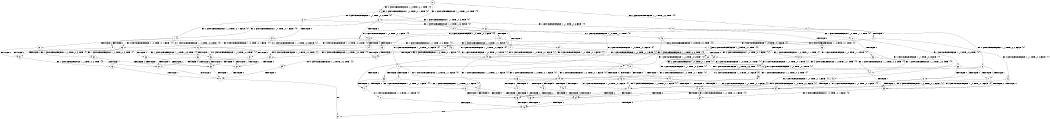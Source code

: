 digraph BCG {
size = "7, 10.5";
center = TRUE;
node [shape = circle];
0 [peripheries = 2];
0 -> 1 [label = "EX !1 !ATOMIC_EXCH_BRANCH (1, +1, TRUE, +0, 3, TRUE) !{0}"];
0 -> 2 [label = "EX !2 !ATOMIC_EXCH_BRANCH (1, +0, TRUE, +0, 1, TRUE) !{0}"];
0 -> 3 [label = "EX !0 !ATOMIC_EXCH_BRANCH (1, +1, TRUE, +0, 2, TRUE) !{0}"];
1 -> 4 [label = "TERMINATE !1"];
1 -> 5 [label = "EX !2 !ATOMIC_EXCH_BRANCH (1, +0, TRUE, +0, 1, FALSE) !{0}"];
1 -> 6 [label = "EX !0 !ATOMIC_EXCH_BRANCH (1, +1, TRUE, +0, 2, FALSE) !{0}"];
2 -> 7 [label = "EX !1 !ATOMIC_EXCH_BRANCH (1, +1, TRUE, +0, 3, TRUE) !{0}"];
2 -> 8 [label = "EX !0 !ATOMIC_EXCH_BRANCH (1, +1, TRUE, +0, 2, TRUE) !{0}"];
2 -> 2 [label = "EX !2 !ATOMIC_EXCH_BRANCH (1, +0, TRUE, +0, 1, TRUE) !{0}"];
3 -> 9 [label = "TERMINATE !0"];
3 -> 10 [label = "EX !1 !ATOMIC_EXCH_BRANCH (1, +1, TRUE, +0, 3, FALSE) !{0}"];
3 -> 11 [label = "EX !2 !ATOMIC_EXCH_BRANCH (1, +0, TRUE, +0, 1, FALSE) !{0}"];
4 -> 12 [label = "EX !2 !ATOMIC_EXCH_BRANCH (1, +0, TRUE, +0, 1, FALSE) !{1}"];
4 -> 13 [label = "EX !0 !ATOMIC_EXCH_BRANCH (1, +1, TRUE, +0, 2, FALSE) !{1}"];
5 -> 14 [label = "TERMINATE !1"];
5 -> 15 [label = "TERMINATE !2"];
5 -> 16 [label = "EX !0 !ATOMIC_EXCH_BRANCH (1, +1, TRUE, +0, 2, TRUE) !{0}"];
6 -> 17 [label = "TERMINATE !1"];
6 -> 18 [label = "TERMINATE !0"];
6 -> 19 [label = "EX !2 !ATOMIC_EXCH_BRANCH (1, +0, TRUE, +0, 1, FALSE) !{0}"];
7 -> 20 [label = "TERMINATE !1"];
7 -> 21 [label = "EX !0 !ATOMIC_EXCH_BRANCH (1, +1, TRUE, +0, 2, FALSE) !{0}"];
7 -> 5 [label = "EX !2 !ATOMIC_EXCH_BRANCH (1, +0, TRUE, +0, 1, FALSE) !{0}"];
8 -> 22 [label = "TERMINATE !0"];
8 -> 23 [label = "EX !1 !ATOMIC_EXCH_BRANCH (1, +1, TRUE, +0, 3, FALSE) !{0}"];
8 -> 11 [label = "EX !2 !ATOMIC_EXCH_BRANCH (1, +0, TRUE, +0, 1, FALSE) !{0}"];
9 -> 24 [label = "EX !1 !ATOMIC_EXCH_BRANCH (1, +1, TRUE, +0, 3, FALSE) !{1}"];
9 -> 25 [label = "EX !2 !ATOMIC_EXCH_BRANCH (1, +0, TRUE, +0, 1, FALSE) !{1}"];
10 -> 26 [label = "TERMINATE !0"];
10 -> 27 [label = "EX !2 !ATOMIC_EXCH_BRANCH (1, +0, TRUE, +0, 1, FALSE) !{0}"];
10 -> 28 [label = "EX !1 !ATOMIC_EXCH_BRANCH (1, +0, TRUE, +1, 1, TRUE) !{0}"];
11 -> 29 [label = "TERMINATE !2"];
11 -> 30 [label = "TERMINATE !0"];
11 -> 16 [label = "EX !1 !ATOMIC_EXCH_BRANCH (1, +1, TRUE, +0, 3, TRUE) !{0}"];
12 -> 31 [label = "TERMINATE !2"];
12 -> 32 [label = "EX !0 !ATOMIC_EXCH_BRANCH (1, +1, TRUE, +0, 2, TRUE) !{1}"];
13 -> 33 [label = "TERMINATE !0"];
13 -> 34 [label = "EX !2 !ATOMIC_EXCH_BRANCH (1, +0, TRUE, +0, 1, FALSE) !{1}"];
14 -> 31 [label = "TERMINATE !2"];
14 -> 32 [label = "EX !0 !ATOMIC_EXCH_BRANCH (1, +1, TRUE, +0, 2, TRUE) !{1}"];
15 -> 31 [label = "TERMINATE !1"];
15 -> 35 [label = "EX !0 !ATOMIC_EXCH_BRANCH (1, +1, TRUE, +0, 2, TRUE) !{1}"];
16 -> 36 [label = "TERMINATE !1"];
16 -> 37 [label = "TERMINATE !2"];
16 -> 38 [label = "TERMINATE !0"];
17 -> 33 [label = "TERMINATE !0"];
17 -> 34 [label = "EX !2 !ATOMIC_EXCH_BRANCH (1, +0, TRUE, +0, 1, FALSE) !{1}"];
18 -> 33 [label = "TERMINATE !1"];
18 -> 39 [label = "EX !2 !ATOMIC_EXCH_BRANCH (1, +0, TRUE, +0, 1, FALSE) !{1}"];
19 -> 40 [label = "TERMINATE !1"];
19 -> 41 [label = "TERMINATE !2"];
19 -> 42 [label = "TERMINATE !0"];
20 -> 12 [label = "EX !2 !ATOMIC_EXCH_BRANCH (1, +0, TRUE, +0, 1, FALSE) !{1}"];
20 -> 43 [label = "EX !0 !ATOMIC_EXCH_BRANCH (1, +1, TRUE, +0, 2, FALSE) !{1}"];
21 -> 44 [label = "TERMINATE !1"];
21 -> 45 [label = "TERMINATE !0"];
21 -> 19 [label = "EX !2 !ATOMIC_EXCH_BRANCH (1, +0, TRUE, +0, 1, FALSE) !{0}"];
22 -> 25 [label = "EX !2 !ATOMIC_EXCH_BRANCH (1, +0, TRUE, +0, 1, FALSE) !{1}"];
22 -> 46 [label = "EX !1 !ATOMIC_EXCH_BRANCH (1, +1, TRUE, +0, 3, FALSE) !{1}"];
23 -> 47 [label = "TERMINATE !0"];
23 -> 27 [label = "EX !2 !ATOMIC_EXCH_BRANCH (1, +0, TRUE, +0, 1, FALSE) !{0}"];
23 -> 48 [label = "EX !1 !ATOMIC_EXCH_BRANCH (1, +0, TRUE, +1, 1, TRUE) !{0}"];
24 -> 49 [label = "EX !2 !ATOMIC_EXCH_BRANCH (1, +0, TRUE, +0, 1, FALSE) !{1}"];
24 -> 50 [label = "EX !1 !ATOMIC_EXCH_BRANCH (1, +0, TRUE, +1, 1, TRUE) !{1}"];
25 -> 51 [label = "TERMINATE !2"];
25 -> 52 [label = "EX !1 !ATOMIC_EXCH_BRANCH (1, +1, TRUE, +0, 3, TRUE) !{1}"];
26 -> 50 [label = "EX !1 !ATOMIC_EXCH_BRANCH (1, +0, TRUE, +1, 1, TRUE) !{1}"];
26 -> 49 [label = "EX !2 !ATOMIC_EXCH_BRANCH (1, +0, TRUE, +0, 1, FALSE) !{1}"];
27 -> 53 [label = "TERMINATE !2"];
27 -> 54 [label = "TERMINATE !0"];
27 -> 55 [label = "EX !1 !ATOMIC_EXCH_BRANCH (1, +0, TRUE, +1, 1, FALSE) !{0}"];
28 -> 56 [label = "TERMINATE !0"];
28 -> 57 [label = "EX !2 !ATOMIC_EXCH_BRANCH (1, +0, TRUE, +0, 1, TRUE) !{0}"];
28 -> 58 [label = "EX !1 !ATOMIC_EXCH_BRANCH (1, +1, TRUE, +0, 3, TRUE) !{0}"];
29 -> 51 [label = "TERMINATE !0"];
29 -> 35 [label = "EX !1 !ATOMIC_EXCH_BRANCH (1, +1, TRUE, +0, 3, TRUE) !{1}"];
30 -> 51 [label = "TERMINATE !2"];
30 -> 52 [label = "EX !1 !ATOMIC_EXCH_BRANCH (1, +1, TRUE, +0, 3, TRUE) !{1}"];
31 -> 59 [label = "EX !0 !ATOMIC_EXCH_BRANCH (1, +1, TRUE, +0, 2, TRUE) !{2}"];
32 -> 60 [label = "TERMINATE !2"];
32 -> 61 [label = "TERMINATE !0"];
33 -> 62 [label = "EX !2 !ATOMIC_EXCH_BRANCH (1, +0, TRUE, +0, 1, FALSE) !{2}"];
34 -> 63 [label = "TERMINATE !2"];
34 -> 64 [label = "TERMINATE !0"];
35 -> 60 [label = "TERMINATE !1"];
35 -> 65 [label = "TERMINATE !0"];
36 -> 60 [label = "TERMINATE !2"];
36 -> 61 [label = "TERMINATE !0"];
37 -> 60 [label = "TERMINATE !1"];
37 -> 65 [label = "TERMINATE !0"];
38 -> 61 [label = "TERMINATE !1"];
38 -> 65 [label = "TERMINATE !2"];
39 -> 64 [label = "TERMINATE !1"];
39 -> 66 [label = "TERMINATE !2"];
40 -> 63 [label = "TERMINATE !2"];
40 -> 64 [label = "TERMINATE !0"];
41 -> 63 [label = "TERMINATE !1"];
41 -> 66 [label = "TERMINATE !0"];
42 -> 64 [label = "TERMINATE !1"];
42 -> 66 [label = "TERMINATE !2"];
43 -> 67 [label = "TERMINATE !0"];
43 -> 34 [label = "EX !2 !ATOMIC_EXCH_BRANCH (1, +0, TRUE, +0, 1, FALSE) !{1}"];
44 -> 34 [label = "EX !2 !ATOMIC_EXCH_BRANCH (1, +0, TRUE, +0, 1, FALSE) !{1}"];
44 -> 67 [label = "TERMINATE !0"];
45 -> 39 [label = "EX !2 !ATOMIC_EXCH_BRANCH (1, +0, TRUE, +0, 1, FALSE) !{1}"];
45 -> 67 [label = "TERMINATE !1"];
46 -> 49 [label = "EX !2 !ATOMIC_EXCH_BRANCH (1, +0, TRUE, +0, 1, FALSE) !{1}"];
46 -> 68 [label = "EX !1 !ATOMIC_EXCH_BRANCH (1, +0, TRUE, +1, 1, TRUE) !{1}"];
47 -> 49 [label = "EX !2 !ATOMIC_EXCH_BRANCH (1, +0, TRUE, +0, 1, FALSE) !{1}"];
47 -> 68 [label = "EX !1 !ATOMIC_EXCH_BRANCH (1, +0, TRUE, +1, 1, TRUE) !{1}"];
48 -> 69 [label = "TERMINATE !0"];
48 -> 57 [label = "EX !2 !ATOMIC_EXCH_BRANCH (1, +0, TRUE, +0, 1, TRUE) !{0}"];
48 -> 70 [label = "EX !1 !ATOMIC_EXCH_BRANCH (1, +1, TRUE, +0, 3, TRUE) !{0}"];
49 -> 71 [label = "TERMINATE !2"];
49 -> 72 [label = "EX !1 !ATOMIC_EXCH_BRANCH (1, +0, TRUE, +1, 1, FALSE) !{1}"];
50 -> 73 [label = "EX !2 !ATOMIC_EXCH_BRANCH (1, +0, TRUE, +0, 1, TRUE) !{1}"];
50 -> 74 [label = "EX !1 !ATOMIC_EXCH_BRANCH (1, +1, TRUE, +0, 3, TRUE) !{1}"];
51 -> 75 [label = "EX !1 !ATOMIC_EXCH_BRANCH (1, +1, TRUE, +0, 3, TRUE) !{2}"];
52 -> 61 [label = "TERMINATE !1"];
52 -> 65 [label = "TERMINATE !2"];
53 -> 76 [label = "EX !1 !ATOMIC_EXCH_BRANCH (1, +0, TRUE, +1, 1, FALSE) !{1}"];
53 -> 71 [label = "TERMINATE !0"];
54 -> 72 [label = "EX !1 !ATOMIC_EXCH_BRANCH (1, +0, TRUE, +1, 1, FALSE) !{1}"];
54 -> 71 [label = "TERMINATE !2"];
55 -> 40 [label = "TERMINATE !1"];
55 -> 41 [label = "TERMINATE !2"];
55 -> 42 [label = "TERMINATE !0"];
56 -> 74 [label = "EX !1 !ATOMIC_EXCH_BRANCH (1, +1, TRUE, +0, 3, TRUE) !{1}"];
56 -> 73 [label = "EX !2 !ATOMIC_EXCH_BRANCH (1, +0, TRUE, +0, 1, TRUE) !{1}"];
57 -> 69 [label = "TERMINATE !0"];
57 -> 57 [label = "EX !2 !ATOMIC_EXCH_BRANCH (1, +0, TRUE, +0, 1, TRUE) !{0}"];
57 -> 70 [label = "EX !1 !ATOMIC_EXCH_BRANCH (1, +1, TRUE, +0, 3, TRUE) !{0}"];
58 -> 17 [label = "TERMINATE !1"];
58 -> 18 [label = "TERMINATE !0"];
58 -> 19 [label = "EX !2 !ATOMIC_EXCH_BRANCH (1, +0, TRUE, +0, 1, FALSE) !{0}"];
59 -> 77 [label = "TERMINATE !0"];
60 -> 77 [label = "TERMINATE !0"];
61 -> 77 [label = "TERMINATE !2"];
62 -> 78 [label = "TERMINATE !2"];
63 -> 78 [label = "TERMINATE !0"];
64 -> 78 [label = "TERMINATE !2"];
65 -> 77 [label = "TERMINATE !1"];
66 -> 78 [label = "TERMINATE !1"];
67 -> 62 [label = "EX !2 !ATOMIC_EXCH_BRANCH (1, +0, TRUE, +0, 1, FALSE) !{2}"];
68 -> 73 [label = "EX !2 !ATOMIC_EXCH_BRANCH (1, +0, TRUE, +0, 1, TRUE) !{1}"];
68 -> 79 [label = "EX !1 !ATOMIC_EXCH_BRANCH (1, +1, TRUE, +0, 3, TRUE) !{1}"];
69 -> 73 [label = "EX !2 !ATOMIC_EXCH_BRANCH (1, +0, TRUE, +0, 1, TRUE) !{1}"];
69 -> 79 [label = "EX !1 !ATOMIC_EXCH_BRANCH (1, +1, TRUE, +0, 3, TRUE) !{1}"];
70 -> 44 [label = "TERMINATE !1"];
70 -> 45 [label = "TERMINATE !0"];
70 -> 19 [label = "EX !2 !ATOMIC_EXCH_BRANCH (1, +0, TRUE, +0, 1, FALSE) !{0}"];
71 -> 80 [label = "EX !1 !ATOMIC_EXCH_BRANCH (1, +0, TRUE, +1, 1, FALSE) !{2}"];
72 -> 64 [label = "TERMINATE !1"];
72 -> 66 [label = "TERMINATE !2"];
73 -> 73 [label = "EX !2 !ATOMIC_EXCH_BRANCH (1, +0, TRUE, +0, 1, TRUE) !{1}"];
73 -> 79 [label = "EX !1 !ATOMIC_EXCH_BRANCH (1, +1, TRUE, +0, 3, TRUE) !{1}"];
74 -> 33 [label = "TERMINATE !1"];
74 -> 39 [label = "EX !2 !ATOMIC_EXCH_BRANCH (1, +0, TRUE, +0, 1, FALSE) !{1}"];
75 -> 77 [label = "TERMINATE !1"];
76 -> 63 [label = "TERMINATE !1"];
76 -> 66 [label = "TERMINATE !0"];
77 -> 81 [label = "exit"];
78 -> 81 [label = "exit"];
79 -> 67 [label = "TERMINATE !1"];
79 -> 39 [label = "EX !2 !ATOMIC_EXCH_BRANCH (1, +0, TRUE, +0, 1, FALSE) !{1}"];
80 -> 78 [label = "TERMINATE !1"];
}
